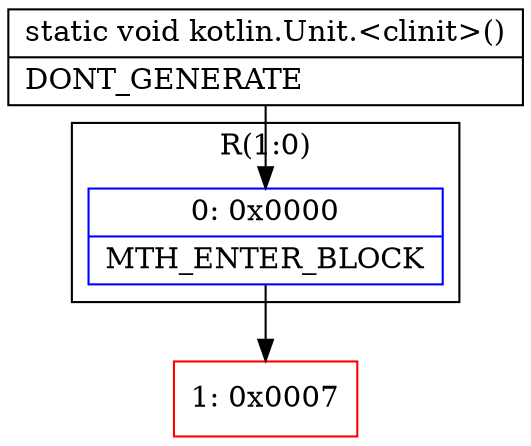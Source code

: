 digraph "CFG forkotlin.Unit.\<clinit\>()V" {
subgraph cluster_Region_2006828841 {
label = "R(1:0)";
node [shape=record,color=blue];
Node_0 [shape=record,label="{0\:\ 0x0000|MTH_ENTER_BLOCK\l}"];
}
Node_1 [shape=record,color=red,label="{1\:\ 0x0007}"];
MethodNode[shape=record,label="{static void kotlin.Unit.\<clinit\>()  | DONT_GENERATE\l}"];
MethodNode -> Node_0;
Node_0 -> Node_1;
}


